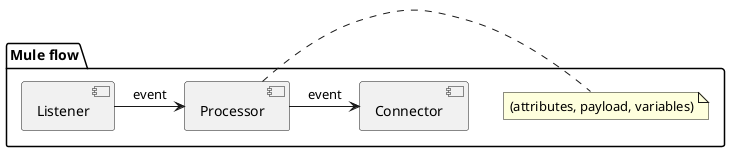 @startuml "Mule flow"

package "Mule flow" {
  [Listener] as L
  [Processor] as P
  note right: (attributes, payload, variables)
  [Connector] as C
}

L -> P : event 
P -> C : event

@enduml